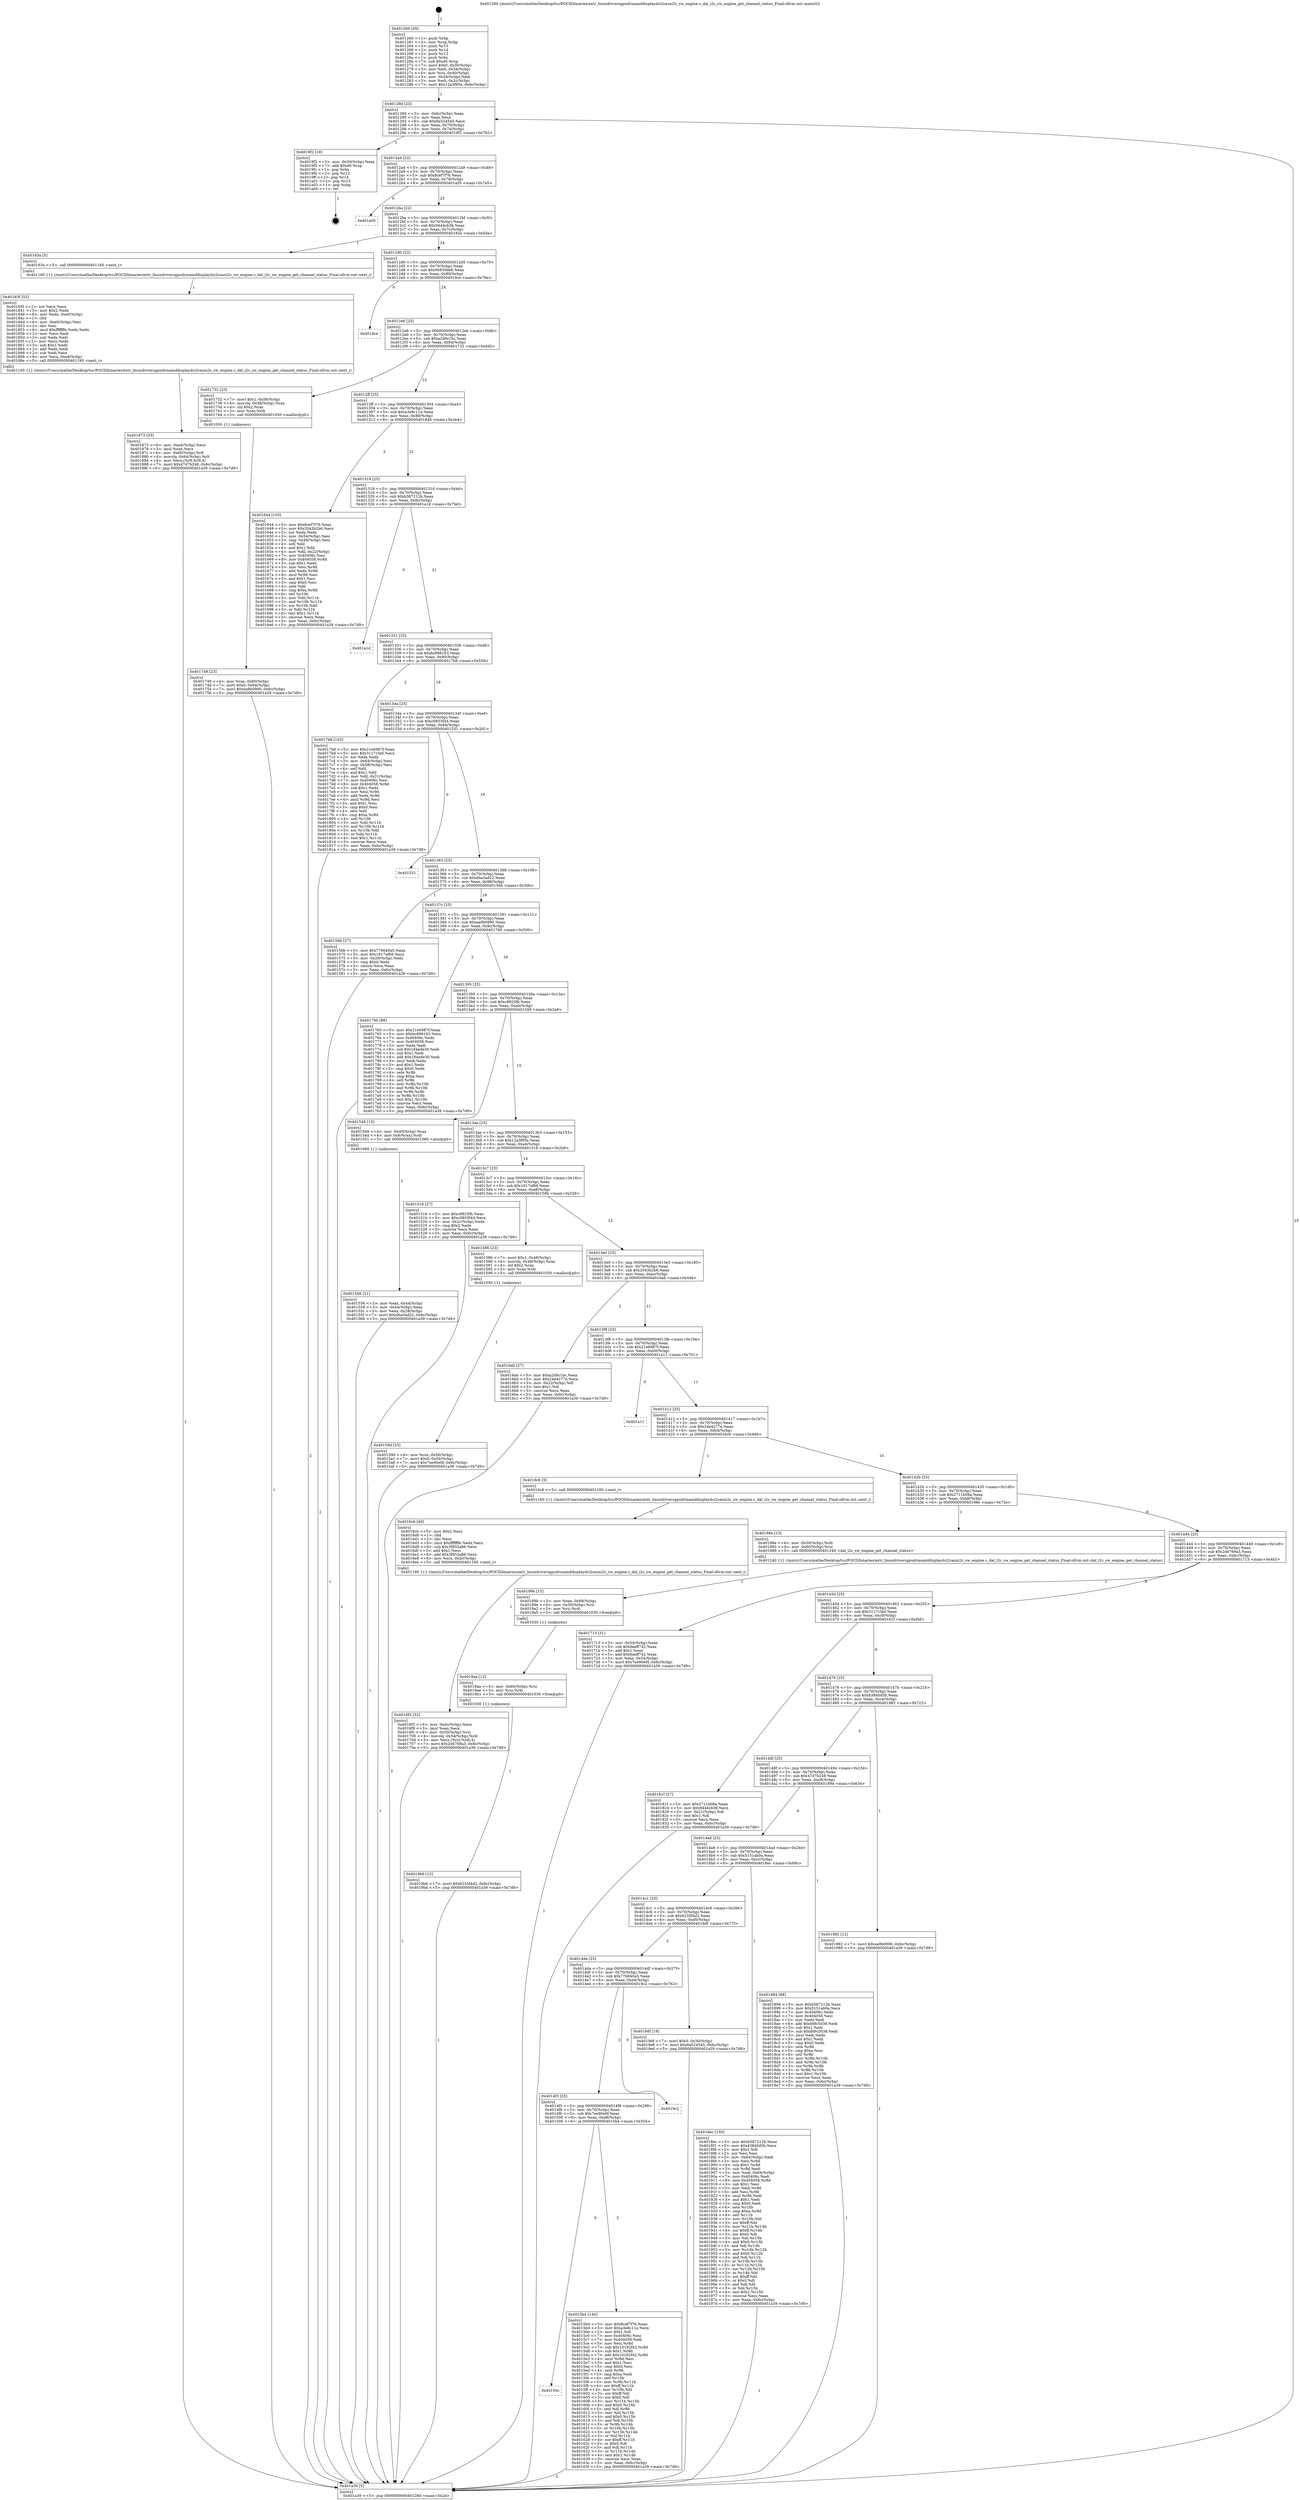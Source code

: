 digraph "0x401260" {
  label = "0x401260 (/mnt/c/Users/mathe/Desktop/tcc/POCII/binaries/extr_linuxdriversgpudrmamddisplaydci2cauxi2c_sw_engine.c_dal_i2c_sw_engine_get_channel_status_Final-ollvm.out::main(0))"
  labelloc = "t"
  node[shape=record]

  Entry [label="",width=0.3,height=0.3,shape=circle,fillcolor=black,style=filled]
  "0x40128d" [label="{
     0x40128d [23]\l
     | [instrs]\l
     &nbsp;&nbsp;0x40128d \<+3\>: mov -0x6c(%rbp),%eax\l
     &nbsp;&nbsp;0x401290 \<+2\>: mov %eax,%ecx\l
     &nbsp;&nbsp;0x401292 \<+6\>: sub $0x8a524545,%ecx\l
     &nbsp;&nbsp;0x401298 \<+3\>: mov %eax,-0x70(%rbp)\l
     &nbsp;&nbsp;0x40129b \<+3\>: mov %ecx,-0x74(%rbp)\l
     &nbsp;&nbsp;0x40129e \<+6\>: je 00000000004019f2 \<main+0x792\>\l
  }"]
  "0x4019f2" [label="{
     0x4019f2 [19]\l
     | [instrs]\l
     &nbsp;&nbsp;0x4019f2 \<+3\>: mov -0x30(%rbp),%eax\l
     &nbsp;&nbsp;0x4019f5 \<+7\>: add $0xd0,%rsp\l
     &nbsp;&nbsp;0x4019fc \<+1\>: pop %rbx\l
     &nbsp;&nbsp;0x4019fd \<+2\>: pop %r12\l
     &nbsp;&nbsp;0x4019ff \<+2\>: pop %r14\l
     &nbsp;&nbsp;0x401a01 \<+2\>: pop %r15\l
     &nbsp;&nbsp;0x401a03 \<+1\>: pop %rbp\l
     &nbsp;&nbsp;0x401a04 \<+1\>: ret\l
  }"]
  "0x4012a4" [label="{
     0x4012a4 [22]\l
     | [instrs]\l
     &nbsp;&nbsp;0x4012a4 \<+5\>: jmp 00000000004012a9 \<main+0x49\>\l
     &nbsp;&nbsp;0x4012a9 \<+3\>: mov -0x70(%rbp),%eax\l
     &nbsp;&nbsp;0x4012ac \<+5\>: sub $0x8cef7f76,%eax\l
     &nbsp;&nbsp;0x4012b1 \<+3\>: mov %eax,-0x78(%rbp)\l
     &nbsp;&nbsp;0x4012b4 \<+6\>: je 0000000000401a05 \<main+0x7a5\>\l
  }"]
  Exit [label="",width=0.3,height=0.3,shape=circle,fillcolor=black,style=filled,peripheries=2]
  "0x401a05" [label="{
     0x401a05\l
  }", style=dashed]
  "0x4012ba" [label="{
     0x4012ba [22]\l
     | [instrs]\l
     &nbsp;&nbsp;0x4012ba \<+5\>: jmp 00000000004012bf \<main+0x5f\>\l
     &nbsp;&nbsp;0x4012bf \<+3\>: mov -0x70(%rbp),%eax\l
     &nbsp;&nbsp;0x4012c2 \<+5\>: sub $0x9444cb36,%eax\l
     &nbsp;&nbsp;0x4012c7 \<+3\>: mov %eax,-0x7c(%rbp)\l
     &nbsp;&nbsp;0x4012ca \<+6\>: je 000000000040183a \<main+0x5da\>\l
  }"]
  "0x4019b6" [label="{
     0x4019b6 [12]\l
     | [instrs]\l
     &nbsp;&nbsp;0x4019b6 \<+7\>: movl $0x6235f4d2,-0x6c(%rbp)\l
     &nbsp;&nbsp;0x4019bd \<+5\>: jmp 0000000000401a39 \<main+0x7d9\>\l
  }"]
  "0x40183a" [label="{
     0x40183a [5]\l
     | [instrs]\l
     &nbsp;&nbsp;0x40183a \<+5\>: call 0000000000401160 \<next_i\>\l
     | [calls]\l
     &nbsp;&nbsp;0x401160 \{1\} (/mnt/c/Users/mathe/Desktop/tcc/POCII/binaries/extr_linuxdriversgpudrmamddisplaydci2cauxi2c_sw_engine.c_dal_i2c_sw_engine_get_channel_status_Final-ollvm.out::next_i)\l
  }"]
  "0x4012d0" [label="{
     0x4012d0 [22]\l
     | [instrs]\l
     &nbsp;&nbsp;0x4012d0 \<+5\>: jmp 00000000004012d5 \<main+0x75\>\l
     &nbsp;&nbsp;0x4012d5 \<+3\>: mov -0x70(%rbp),%eax\l
     &nbsp;&nbsp;0x4012d8 \<+5\>: sub $0x94930de6,%eax\l
     &nbsp;&nbsp;0x4012dd \<+3\>: mov %eax,-0x80(%rbp)\l
     &nbsp;&nbsp;0x4012e0 \<+6\>: je 00000000004019ce \<main+0x76e\>\l
  }"]
  "0x4019aa" [label="{
     0x4019aa [12]\l
     | [instrs]\l
     &nbsp;&nbsp;0x4019aa \<+4\>: mov -0x60(%rbp),%rsi\l
     &nbsp;&nbsp;0x4019ae \<+3\>: mov %rsi,%rdi\l
     &nbsp;&nbsp;0x4019b1 \<+5\>: call 0000000000401030 \<free@plt\>\l
     | [calls]\l
     &nbsp;&nbsp;0x401030 \{1\} (unknown)\l
  }"]
  "0x4019ce" [label="{
     0x4019ce\l
  }", style=dashed]
  "0x4012e6" [label="{
     0x4012e6 [25]\l
     | [instrs]\l
     &nbsp;&nbsp;0x4012e6 \<+5\>: jmp 00000000004012eb \<main+0x8b\>\l
     &nbsp;&nbsp;0x4012eb \<+3\>: mov -0x70(%rbp),%eax\l
     &nbsp;&nbsp;0x4012ee \<+5\>: sub $0xa2d9c1bc,%eax\l
     &nbsp;&nbsp;0x4012f3 \<+6\>: mov %eax,-0x84(%rbp)\l
     &nbsp;&nbsp;0x4012f9 \<+6\>: je 0000000000401732 \<main+0x4d2\>\l
  }"]
  "0x40199b" [label="{
     0x40199b [15]\l
     | [instrs]\l
     &nbsp;&nbsp;0x40199b \<+3\>: mov %eax,-0x68(%rbp)\l
     &nbsp;&nbsp;0x40199e \<+4\>: mov -0x50(%rbp),%rsi\l
     &nbsp;&nbsp;0x4019a2 \<+3\>: mov %rsi,%rdi\l
     &nbsp;&nbsp;0x4019a5 \<+5\>: call 0000000000401030 \<free@plt\>\l
     | [calls]\l
     &nbsp;&nbsp;0x401030 \{1\} (unknown)\l
  }"]
  "0x401732" [label="{
     0x401732 [23]\l
     | [instrs]\l
     &nbsp;&nbsp;0x401732 \<+7\>: movl $0x1,-0x58(%rbp)\l
     &nbsp;&nbsp;0x401739 \<+4\>: movslq -0x58(%rbp),%rax\l
     &nbsp;&nbsp;0x40173d \<+4\>: shl $0x2,%rax\l
     &nbsp;&nbsp;0x401741 \<+3\>: mov %rax,%rdi\l
     &nbsp;&nbsp;0x401744 \<+5\>: call 0000000000401050 \<malloc@plt\>\l
     | [calls]\l
     &nbsp;&nbsp;0x401050 \{1\} (unknown)\l
  }"]
  "0x4012ff" [label="{
     0x4012ff [25]\l
     | [instrs]\l
     &nbsp;&nbsp;0x4012ff \<+5\>: jmp 0000000000401304 \<main+0xa4\>\l
     &nbsp;&nbsp;0x401304 \<+3\>: mov -0x70(%rbp),%eax\l
     &nbsp;&nbsp;0x401307 \<+5\>: sub $0xa3e8c11e,%eax\l
     &nbsp;&nbsp;0x40130c \<+6\>: mov %eax,-0x88(%rbp)\l
     &nbsp;&nbsp;0x401312 \<+6\>: je 0000000000401644 \<main+0x3e4\>\l
  }"]
  "0x401873" [label="{
     0x401873 [33]\l
     | [instrs]\l
     &nbsp;&nbsp;0x401873 \<+6\>: mov -0xe4(%rbp),%ecx\l
     &nbsp;&nbsp;0x401879 \<+3\>: imul %eax,%ecx\l
     &nbsp;&nbsp;0x40187c \<+4\>: mov -0x60(%rbp),%r8\l
     &nbsp;&nbsp;0x401880 \<+4\>: movslq -0x64(%rbp),%r9\l
     &nbsp;&nbsp;0x401884 \<+4\>: mov %ecx,(%r8,%r9,4)\l
     &nbsp;&nbsp;0x401888 \<+7\>: movl $0x47d7b248,-0x6c(%rbp)\l
     &nbsp;&nbsp;0x40188f \<+5\>: jmp 0000000000401a39 \<main+0x7d9\>\l
  }"]
  "0x401644" [label="{
     0x401644 [103]\l
     | [instrs]\l
     &nbsp;&nbsp;0x401644 \<+5\>: mov $0x8cef7f76,%eax\l
     &nbsp;&nbsp;0x401649 \<+5\>: mov $0x2043b2b6,%ecx\l
     &nbsp;&nbsp;0x40164e \<+2\>: xor %edx,%edx\l
     &nbsp;&nbsp;0x401650 \<+3\>: mov -0x54(%rbp),%esi\l
     &nbsp;&nbsp;0x401653 \<+3\>: cmp -0x48(%rbp),%esi\l
     &nbsp;&nbsp;0x401656 \<+4\>: setl %dil\l
     &nbsp;&nbsp;0x40165a \<+4\>: and $0x1,%dil\l
     &nbsp;&nbsp;0x40165e \<+4\>: mov %dil,-0x22(%rbp)\l
     &nbsp;&nbsp;0x401662 \<+7\>: mov 0x40406c,%esi\l
     &nbsp;&nbsp;0x401669 \<+8\>: mov 0x404058,%r8d\l
     &nbsp;&nbsp;0x401671 \<+3\>: sub $0x1,%edx\l
     &nbsp;&nbsp;0x401674 \<+3\>: mov %esi,%r9d\l
     &nbsp;&nbsp;0x401677 \<+3\>: add %edx,%r9d\l
     &nbsp;&nbsp;0x40167a \<+4\>: imul %r9d,%esi\l
     &nbsp;&nbsp;0x40167e \<+3\>: and $0x1,%esi\l
     &nbsp;&nbsp;0x401681 \<+3\>: cmp $0x0,%esi\l
     &nbsp;&nbsp;0x401684 \<+4\>: sete %dil\l
     &nbsp;&nbsp;0x401688 \<+4\>: cmp $0xa,%r8d\l
     &nbsp;&nbsp;0x40168c \<+4\>: setl %r10b\l
     &nbsp;&nbsp;0x401690 \<+3\>: mov %dil,%r11b\l
     &nbsp;&nbsp;0x401693 \<+3\>: and %r10b,%r11b\l
     &nbsp;&nbsp;0x401696 \<+3\>: xor %r10b,%dil\l
     &nbsp;&nbsp;0x401699 \<+3\>: or %dil,%r11b\l
     &nbsp;&nbsp;0x40169c \<+4\>: test $0x1,%r11b\l
     &nbsp;&nbsp;0x4016a0 \<+3\>: cmovne %ecx,%eax\l
     &nbsp;&nbsp;0x4016a3 \<+3\>: mov %eax,-0x6c(%rbp)\l
     &nbsp;&nbsp;0x4016a6 \<+5\>: jmp 0000000000401a39 \<main+0x7d9\>\l
  }"]
  "0x401318" [label="{
     0x401318 [25]\l
     | [instrs]\l
     &nbsp;&nbsp;0x401318 \<+5\>: jmp 000000000040131d \<main+0xbd\>\l
     &nbsp;&nbsp;0x40131d \<+3\>: mov -0x70(%rbp),%eax\l
     &nbsp;&nbsp;0x401320 \<+5\>: sub $0xb587212b,%eax\l
     &nbsp;&nbsp;0x401325 \<+6\>: mov %eax,-0x8c(%rbp)\l
     &nbsp;&nbsp;0x40132b \<+6\>: je 0000000000401a1d \<main+0x7bd\>\l
  }"]
  "0x40183f" [label="{
     0x40183f [52]\l
     | [instrs]\l
     &nbsp;&nbsp;0x40183f \<+2\>: xor %ecx,%ecx\l
     &nbsp;&nbsp;0x401841 \<+5\>: mov $0x2,%edx\l
     &nbsp;&nbsp;0x401846 \<+6\>: mov %edx,-0xe0(%rbp)\l
     &nbsp;&nbsp;0x40184c \<+1\>: cltd\l
     &nbsp;&nbsp;0x40184d \<+6\>: mov -0xe0(%rbp),%esi\l
     &nbsp;&nbsp;0x401853 \<+2\>: idiv %esi\l
     &nbsp;&nbsp;0x401855 \<+6\>: imul $0xfffffffe,%edx,%edx\l
     &nbsp;&nbsp;0x40185b \<+2\>: mov %ecx,%edi\l
     &nbsp;&nbsp;0x40185d \<+2\>: sub %edx,%edi\l
     &nbsp;&nbsp;0x40185f \<+2\>: mov %ecx,%edx\l
     &nbsp;&nbsp;0x401861 \<+3\>: sub $0x1,%edx\l
     &nbsp;&nbsp;0x401864 \<+2\>: add %edx,%edi\l
     &nbsp;&nbsp;0x401866 \<+2\>: sub %edi,%ecx\l
     &nbsp;&nbsp;0x401868 \<+6\>: mov %ecx,-0xe4(%rbp)\l
     &nbsp;&nbsp;0x40186e \<+5\>: call 0000000000401160 \<next_i\>\l
     | [calls]\l
     &nbsp;&nbsp;0x401160 \{1\} (/mnt/c/Users/mathe/Desktop/tcc/POCII/binaries/extr_linuxdriversgpudrmamddisplaydci2cauxi2c_sw_engine.c_dal_i2c_sw_engine_get_channel_status_Final-ollvm.out::next_i)\l
  }"]
  "0x401a1d" [label="{
     0x401a1d\l
  }", style=dashed]
  "0x401331" [label="{
     0x401331 [25]\l
     | [instrs]\l
     &nbsp;&nbsp;0x401331 \<+5\>: jmp 0000000000401336 \<main+0xd6\>\l
     &nbsp;&nbsp;0x401336 \<+3\>: mov -0x70(%rbp),%eax\l
     &nbsp;&nbsp;0x401339 \<+5\>: sub $0xbc898163,%eax\l
     &nbsp;&nbsp;0x40133e \<+6\>: mov %eax,-0x90(%rbp)\l
     &nbsp;&nbsp;0x401344 \<+6\>: je 00000000004017b8 \<main+0x558\>\l
  }"]
  "0x401749" [label="{
     0x401749 [23]\l
     | [instrs]\l
     &nbsp;&nbsp;0x401749 \<+4\>: mov %rax,-0x60(%rbp)\l
     &nbsp;&nbsp;0x40174d \<+7\>: movl $0x0,-0x64(%rbp)\l
     &nbsp;&nbsp;0x401754 \<+7\>: movl $0xea9b0990,-0x6c(%rbp)\l
     &nbsp;&nbsp;0x40175b \<+5\>: jmp 0000000000401a39 \<main+0x7d9\>\l
  }"]
  "0x4017b8" [label="{
     0x4017b8 [103]\l
     | [instrs]\l
     &nbsp;&nbsp;0x4017b8 \<+5\>: mov $0x21e6987f,%eax\l
     &nbsp;&nbsp;0x4017bd \<+5\>: mov $0x31171fa0,%ecx\l
     &nbsp;&nbsp;0x4017c2 \<+2\>: xor %edx,%edx\l
     &nbsp;&nbsp;0x4017c4 \<+3\>: mov -0x64(%rbp),%esi\l
     &nbsp;&nbsp;0x4017c7 \<+3\>: cmp -0x58(%rbp),%esi\l
     &nbsp;&nbsp;0x4017ca \<+4\>: setl %dil\l
     &nbsp;&nbsp;0x4017ce \<+4\>: and $0x1,%dil\l
     &nbsp;&nbsp;0x4017d2 \<+4\>: mov %dil,-0x21(%rbp)\l
     &nbsp;&nbsp;0x4017d6 \<+7\>: mov 0x40406c,%esi\l
     &nbsp;&nbsp;0x4017dd \<+8\>: mov 0x404058,%r8d\l
     &nbsp;&nbsp;0x4017e5 \<+3\>: sub $0x1,%edx\l
     &nbsp;&nbsp;0x4017e8 \<+3\>: mov %esi,%r9d\l
     &nbsp;&nbsp;0x4017eb \<+3\>: add %edx,%r9d\l
     &nbsp;&nbsp;0x4017ee \<+4\>: imul %r9d,%esi\l
     &nbsp;&nbsp;0x4017f2 \<+3\>: and $0x1,%esi\l
     &nbsp;&nbsp;0x4017f5 \<+3\>: cmp $0x0,%esi\l
     &nbsp;&nbsp;0x4017f8 \<+4\>: sete %dil\l
     &nbsp;&nbsp;0x4017fc \<+4\>: cmp $0xa,%r8d\l
     &nbsp;&nbsp;0x401800 \<+4\>: setl %r10b\l
     &nbsp;&nbsp;0x401804 \<+3\>: mov %dil,%r11b\l
     &nbsp;&nbsp;0x401807 \<+3\>: and %r10b,%r11b\l
     &nbsp;&nbsp;0x40180a \<+3\>: xor %r10b,%dil\l
     &nbsp;&nbsp;0x40180d \<+3\>: or %dil,%r11b\l
     &nbsp;&nbsp;0x401810 \<+4\>: test $0x1,%r11b\l
     &nbsp;&nbsp;0x401814 \<+3\>: cmovne %ecx,%eax\l
     &nbsp;&nbsp;0x401817 \<+3\>: mov %eax,-0x6c(%rbp)\l
     &nbsp;&nbsp;0x40181a \<+5\>: jmp 0000000000401a39 \<main+0x7d9\>\l
  }"]
  "0x40134a" [label="{
     0x40134a [25]\l
     | [instrs]\l
     &nbsp;&nbsp;0x40134a \<+5\>: jmp 000000000040134f \<main+0xef\>\l
     &nbsp;&nbsp;0x40134f \<+3\>: mov -0x70(%rbp),%eax\l
     &nbsp;&nbsp;0x401352 \<+5\>: sub $0xc0855f44,%eax\l
     &nbsp;&nbsp;0x401357 \<+6\>: mov %eax,-0x94(%rbp)\l
     &nbsp;&nbsp;0x40135d \<+6\>: je 0000000000401531 \<main+0x2d1\>\l
  }"]
  "0x4016f3" [label="{
     0x4016f3 [32]\l
     | [instrs]\l
     &nbsp;&nbsp;0x4016f3 \<+6\>: mov -0xdc(%rbp),%ecx\l
     &nbsp;&nbsp;0x4016f9 \<+3\>: imul %eax,%ecx\l
     &nbsp;&nbsp;0x4016fc \<+4\>: mov -0x50(%rbp),%rsi\l
     &nbsp;&nbsp;0x401700 \<+4\>: movslq -0x54(%rbp),%rdi\l
     &nbsp;&nbsp;0x401704 \<+3\>: mov %ecx,(%rsi,%rdi,4)\l
     &nbsp;&nbsp;0x401707 \<+7\>: movl $0x2d4769a3,-0x6c(%rbp)\l
     &nbsp;&nbsp;0x40170e \<+5\>: jmp 0000000000401a39 \<main+0x7d9\>\l
  }"]
  "0x401531" [label="{
     0x401531\l
  }", style=dashed]
  "0x401363" [label="{
     0x401363 [25]\l
     | [instrs]\l
     &nbsp;&nbsp;0x401363 \<+5\>: jmp 0000000000401368 \<main+0x108\>\l
     &nbsp;&nbsp;0x401368 \<+3\>: mov -0x70(%rbp),%eax\l
     &nbsp;&nbsp;0x40136b \<+5\>: sub $0xdba3ad22,%eax\l
     &nbsp;&nbsp;0x401370 \<+6\>: mov %eax,-0x98(%rbp)\l
     &nbsp;&nbsp;0x401376 \<+6\>: je 000000000040156b \<main+0x30b\>\l
  }"]
  "0x4016cb" [label="{
     0x4016cb [40]\l
     | [instrs]\l
     &nbsp;&nbsp;0x4016cb \<+5\>: mov $0x2,%ecx\l
     &nbsp;&nbsp;0x4016d0 \<+1\>: cltd\l
     &nbsp;&nbsp;0x4016d1 \<+2\>: idiv %ecx\l
     &nbsp;&nbsp;0x4016d3 \<+6\>: imul $0xfffffffe,%edx,%ecx\l
     &nbsp;&nbsp;0x4016d9 \<+6\>: sub $0x3f852a86,%ecx\l
     &nbsp;&nbsp;0x4016df \<+3\>: add $0x1,%ecx\l
     &nbsp;&nbsp;0x4016e2 \<+6\>: add $0x3f852a86,%ecx\l
     &nbsp;&nbsp;0x4016e8 \<+6\>: mov %ecx,-0xdc(%rbp)\l
     &nbsp;&nbsp;0x4016ee \<+5\>: call 0000000000401160 \<next_i\>\l
     | [calls]\l
     &nbsp;&nbsp;0x401160 \{1\} (/mnt/c/Users/mathe/Desktop/tcc/POCII/binaries/extr_linuxdriversgpudrmamddisplaydci2cauxi2c_sw_engine.c_dal_i2c_sw_engine_get_channel_status_Final-ollvm.out::next_i)\l
  }"]
  "0x40156b" [label="{
     0x40156b [27]\l
     | [instrs]\l
     &nbsp;&nbsp;0x40156b \<+5\>: mov $0x776640a5,%eax\l
     &nbsp;&nbsp;0x401570 \<+5\>: mov $0x1817af69,%ecx\l
     &nbsp;&nbsp;0x401575 \<+3\>: mov -0x28(%rbp),%edx\l
     &nbsp;&nbsp;0x401578 \<+3\>: cmp $0x0,%edx\l
     &nbsp;&nbsp;0x40157b \<+3\>: cmove %ecx,%eax\l
     &nbsp;&nbsp;0x40157e \<+3\>: mov %eax,-0x6c(%rbp)\l
     &nbsp;&nbsp;0x401581 \<+5\>: jmp 0000000000401a39 \<main+0x7d9\>\l
  }"]
  "0x40137c" [label="{
     0x40137c [25]\l
     | [instrs]\l
     &nbsp;&nbsp;0x40137c \<+5\>: jmp 0000000000401381 \<main+0x121\>\l
     &nbsp;&nbsp;0x401381 \<+3\>: mov -0x70(%rbp),%eax\l
     &nbsp;&nbsp;0x401384 \<+5\>: sub $0xea9b0990,%eax\l
     &nbsp;&nbsp;0x401389 \<+6\>: mov %eax,-0x9c(%rbp)\l
     &nbsp;&nbsp;0x40138f \<+6\>: je 0000000000401760 \<main+0x500\>\l
  }"]
  "0x40150c" [label="{
     0x40150c\l
  }", style=dashed]
  "0x401760" [label="{
     0x401760 [88]\l
     | [instrs]\l
     &nbsp;&nbsp;0x401760 \<+5\>: mov $0x21e6987f,%eax\l
     &nbsp;&nbsp;0x401765 \<+5\>: mov $0xbc898163,%ecx\l
     &nbsp;&nbsp;0x40176a \<+7\>: mov 0x40406c,%edx\l
     &nbsp;&nbsp;0x401771 \<+7\>: mov 0x404058,%esi\l
     &nbsp;&nbsp;0x401778 \<+2\>: mov %edx,%edi\l
     &nbsp;&nbsp;0x40177a \<+6\>: sub $0x184ede30,%edi\l
     &nbsp;&nbsp;0x401780 \<+3\>: sub $0x1,%edi\l
     &nbsp;&nbsp;0x401783 \<+6\>: add $0x184ede30,%edi\l
     &nbsp;&nbsp;0x401789 \<+3\>: imul %edi,%edx\l
     &nbsp;&nbsp;0x40178c \<+3\>: and $0x1,%edx\l
     &nbsp;&nbsp;0x40178f \<+3\>: cmp $0x0,%edx\l
     &nbsp;&nbsp;0x401792 \<+4\>: sete %r8b\l
     &nbsp;&nbsp;0x401796 \<+3\>: cmp $0xa,%esi\l
     &nbsp;&nbsp;0x401799 \<+4\>: setl %r9b\l
     &nbsp;&nbsp;0x40179d \<+3\>: mov %r8b,%r10b\l
     &nbsp;&nbsp;0x4017a0 \<+3\>: and %r9b,%r10b\l
     &nbsp;&nbsp;0x4017a3 \<+3\>: xor %r9b,%r8b\l
     &nbsp;&nbsp;0x4017a6 \<+3\>: or %r8b,%r10b\l
     &nbsp;&nbsp;0x4017a9 \<+4\>: test $0x1,%r10b\l
     &nbsp;&nbsp;0x4017ad \<+3\>: cmovne %ecx,%eax\l
     &nbsp;&nbsp;0x4017b0 \<+3\>: mov %eax,-0x6c(%rbp)\l
     &nbsp;&nbsp;0x4017b3 \<+5\>: jmp 0000000000401a39 \<main+0x7d9\>\l
  }"]
  "0x401395" [label="{
     0x401395 [25]\l
     | [instrs]\l
     &nbsp;&nbsp;0x401395 \<+5\>: jmp 000000000040139a \<main+0x13a\>\l
     &nbsp;&nbsp;0x40139a \<+3\>: mov -0x70(%rbp),%eax\l
     &nbsp;&nbsp;0x40139d \<+5\>: sub $0xc9825fb,%eax\l
     &nbsp;&nbsp;0x4013a2 \<+6\>: mov %eax,-0xa0(%rbp)\l
     &nbsp;&nbsp;0x4013a8 \<+6\>: je 0000000000401549 \<main+0x2e9\>\l
  }"]
  "0x4015b4" [label="{
     0x4015b4 [144]\l
     | [instrs]\l
     &nbsp;&nbsp;0x4015b4 \<+5\>: mov $0x8cef7f76,%eax\l
     &nbsp;&nbsp;0x4015b9 \<+5\>: mov $0xa3e8c11e,%ecx\l
     &nbsp;&nbsp;0x4015be \<+2\>: mov $0x1,%dl\l
     &nbsp;&nbsp;0x4015c0 \<+7\>: mov 0x40406c,%esi\l
     &nbsp;&nbsp;0x4015c7 \<+7\>: mov 0x404058,%edi\l
     &nbsp;&nbsp;0x4015ce \<+3\>: mov %esi,%r8d\l
     &nbsp;&nbsp;0x4015d1 \<+7\>: sub $0x10192f42,%r8d\l
     &nbsp;&nbsp;0x4015d8 \<+4\>: sub $0x1,%r8d\l
     &nbsp;&nbsp;0x4015dc \<+7\>: add $0x10192f42,%r8d\l
     &nbsp;&nbsp;0x4015e3 \<+4\>: imul %r8d,%esi\l
     &nbsp;&nbsp;0x4015e7 \<+3\>: and $0x1,%esi\l
     &nbsp;&nbsp;0x4015ea \<+3\>: cmp $0x0,%esi\l
     &nbsp;&nbsp;0x4015ed \<+4\>: sete %r9b\l
     &nbsp;&nbsp;0x4015f1 \<+3\>: cmp $0xa,%edi\l
     &nbsp;&nbsp;0x4015f4 \<+4\>: setl %r10b\l
     &nbsp;&nbsp;0x4015f8 \<+3\>: mov %r9b,%r11b\l
     &nbsp;&nbsp;0x4015fb \<+4\>: xor $0xff,%r11b\l
     &nbsp;&nbsp;0x4015ff \<+3\>: mov %r10b,%bl\l
     &nbsp;&nbsp;0x401602 \<+3\>: xor $0xff,%bl\l
     &nbsp;&nbsp;0x401605 \<+3\>: xor $0x0,%dl\l
     &nbsp;&nbsp;0x401608 \<+3\>: mov %r11b,%r14b\l
     &nbsp;&nbsp;0x40160b \<+4\>: and $0x0,%r14b\l
     &nbsp;&nbsp;0x40160f \<+3\>: and %dl,%r9b\l
     &nbsp;&nbsp;0x401612 \<+3\>: mov %bl,%r15b\l
     &nbsp;&nbsp;0x401615 \<+4\>: and $0x0,%r15b\l
     &nbsp;&nbsp;0x401619 \<+3\>: and %dl,%r10b\l
     &nbsp;&nbsp;0x40161c \<+3\>: or %r9b,%r14b\l
     &nbsp;&nbsp;0x40161f \<+3\>: or %r10b,%r15b\l
     &nbsp;&nbsp;0x401622 \<+3\>: xor %r15b,%r14b\l
     &nbsp;&nbsp;0x401625 \<+3\>: or %bl,%r11b\l
     &nbsp;&nbsp;0x401628 \<+4\>: xor $0xff,%r11b\l
     &nbsp;&nbsp;0x40162c \<+3\>: or $0x0,%dl\l
     &nbsp;&nbsp;0x40162f \<+3\>: and %dl,%r11b\l
     &nbsp;&nbsp;0x401632 \<+3\>: or %r11b,%r14b\l
     &nbsp;&nbsp;0x401635 \<+4\>: test $0x1,%r14b\l
     &nbsp;&nbsp;0x401639 \<+3\>: cmovne %ecx,%eax\l
     &nbsp;&nbsp;0x40163c \<+3\>: mov %eax,-0x6c(%rbp)\l
     &nbsp;&nbsp;0x40163f \<+5\>: jmp 0000000000401a39 \<main+0x7d9\>\l
  }"]
  "0x401549" [label="{
     0x401549 [13]\l
     | [instrs]\l
     &nbsp;&nbsp;0x401549 \<+4\>: mov -0x40(%rbp),%rax\l
     &nbsp;&nbsp;0x40154d \<+4\>: mov 0x8(%rax),%rdi\l
     &nbsp;&nbsp;0x401551 \<+5\>: call 0000000000401060 \<atoi@plt\>\l
     | [calls]\l
     &nbsp;&nbsp;0x401060 \{1\} (unknown)\l
  }"]
  "0x4013ae" [label="{
     0x4013ae [25]\l
     | [instrs]\l
     &nbsp;&nbsp;0x4013ae \<+5\>: jmp 00000000004013b3 \<main+0x153\>\l
     &nbsp;&nbsp;0x4013b3 \<+3\>: mov -0x70(%rbp),%eax\l
     &nbsp;&nbsp;0x4013b6 \<+5\>: sub $0x12a3f95e,%eax\l
     &nbsp;&nbsp;0x4013bb \<+6\>: mov %eax,-0xa4(%rbp)\l
     &nbsp;&nbsp;0x4013c1 \<+6\>: je 0000000000401516 \<main+0x2b6\>\l
  }"]
  "0x4014f3" [label="{
     0x4014f3 [25]\l
     | [instrs]\l
     &nbsp;&nbsp;0x4014f3 \<+5\>: jmp 00000000004014f8 \<main+0x298\>\l
     &nbsp;&nbsp;0x4014f8 \<+3\>: mov -0x70(%rbp),%eax\l
     &nbsp;&nbsp;0x4014fb \<+5\>: sub $0x7ee90e0f,%eax\l
     &nbsp;&nbsp;0x401500 \<+6\>: mov %eax,-0xd8(%rbp)\l
     &nbsp;&nbsp;0x401506 \<+6\>: je 00000000004015b4 \<main+0x354\>\l
  }"]
  "0x401516" [label="{
     0x401516 [27]\l
     | [instrs]\l
     &nbsp;&nbsp;0x401516 \<+5\>: mov $0xc9825fb,%eax\l
     &nbsp;&nbsp;0x40151b \<+5\>: mov $0xc0855f44,%ecx\l
     &nbsp;&nbsp;0x401520 \<+3\>: mov -0x2c(%rbp),%edx\l
     &nbsp;&nbsp;0x401523 \<+3\>: cmp $0x2,%edx\l
     &nbsp;&nbsp;0x401526 \<+3\>: cmovne %ecx,%eax\l
     &nbsp;&nbsp;0x401529 \<+3\>: mov %eax,-0x6c(%rbp)\l
     &nbsp;&nbsp;0x40152c \<+5\>: jmp 0000000000401a39 \<main+0x7d9\>\l
  }"]
  "0x4013c7" [label="{
     0x4013c7 [25]\l
     | [instrs]\l
     &nbsp;&nbsp;0x4013c7 \<+5\>: jmp 00000000004013cc \<main+0x16c\>\l
     &nbsp;&nbsp;0x4013cc \<+3\>: mov -0x70(%rbp),%eax\l
     &nbsp;&nbsp;0x4013cf \<+5\>: sub $0x1817af69,%eax\l
     &nbsp;&nbsp;0x4013d4 \<+6\>: mov %eax,-0xa8(%rbp)\l
     &nbsp;&nbsp;0x4013da \<+6\>: je 0000000000401586 \<main+0x326\>\l
  }"]
  "0x401a39" [label="{
     0x401a39 [5]\l
     | [instrs]\l
     &nbsp;&nbsp;0x401a39 \<+5\>: jmp 000000000040128d \<main+0x2d\>\l
  }"]
  "0x401260" [label="{
     0x401260 [45]\l
     | [instrs]\l
     &nbsp;&nbsp;0x401260 \<+1\>: push %rbp\l
     &nbsp;&nbsp;0x401261 \<+3\>: mov %rsp,%rbp\l
     &nbsp;&nbsp;0x401264 \<+2\>: push %r15\l
     &nbsp;&nbsp;0x401266 \<+2\>: push %r14\l
     &nbsp;&nbsp;0x401268 \<+2\>: push %r12\l
     &nbsp;&nbsp;0x40126a \<+1\>: push %rbx\l
     &nbsp;&nbsp;0x40126b \<+7\>: sub $0xd0,%rsp\l
     &nbsp;&nbsp;0x401272 \<+7\>: movl $0x0,-0x30(%rbp)\l
     &nbsp;&nbsp;0x401279 \<+3\>: mov %edi,-0x34(%rbp)\l
     &nbsp;&nbsp;0x40127c \<+4\>: mov %rsi,-0x40(%rbp)\l
     &nbsp;&nbsp;0x401280 \<+3\>: mov -0x34(%rbp),%edi\l
     &nbsp;&nbsp;0x401283 \<+3\>: mov %edi,-0x2c(%rbp)\l
     &nbsp;&nbsp;0x401286 \<+7\>: movl $0x12a3f95e,-0x6c(%rbp)\l
  }"]
  "0x401556" [label="{
     0x401556 [21]\l
     | [instrs]\l
     &nbsp;&nbsp;0x401556 \<+3\>: mov %eax,-0x44(%rbp)\l
     &nbsp;&nbsp;0x401559 \<+3\>: mov -0x44(%rbp),%eax\l
     &nbsp;&nbsp;0x40155c \<+3\>: mov %eax,-0x28(%rbp)\l
     &nbsp;&nbsp;0x40155f \<+7\>: movl $0xdba3ad22,-0x6c(%rbp)\l
     &nbsp;&nbsp;0x401566 \<+5\>: jmp 0000000000401a39 \<main+0x7d9\>\l
  }"]
  "0x4019c2" [label="{
     0x4019c2\l
  }", style=dashed]
  "0x401586" [label="{
     0x401586 [23]\l
     | [instrs]\l
     &nbsp;&nbsp;0x401586 \<+7\>: movl $0x1,-0x48(%rbp)\l
     &nbsp;&nbsp;0x40158d \<+4\>: movslq -0x48(%rbp),%rax\l
     &nbsp;&nbsp;0x401591 \<+4\>: shl $0x2,%rax\l
     &nbsp;&nbsp;0x401595 \<+3\>: mov %rax,%rdi\l
     &nbsp;&nbsp;0x401598 \<+5\>: call 0000000000401050 \<malloc@plt\>\l
     | [calls]\l
     &nbsp;&nbsp;0x401050 \{1\} (unknown)\l
  }"]
  "0x4013e0" [label="{
     0x4013e0 [25]\l
     | [instrs]\l
     &nbsp;&nbsp;0x4013e0 \<+5\>: jmp 00000000004013e5 \<main+0x185\>\l
     &nbsp;&nbsp;0x4013e5 \<+3\>: mov -0x70(%rbp),%eax\l
     &nbsp;&nbsp;0x4013e8 \<+5\>: sub $0x2043b2b6,%eax\l
     &nbsp;&nbsp;0x4013ed \<+6\>: mov %eax,-0xac(%rbp)\l
     &nbsp;&nbsp;0x4013f3 \<+6\>: je 00000000004016ab \<main+0x44b\>\l
  }"]
  "0x40159d" [label="{
     0x40159d [23]\l
     | [instrs]\l
     &nbsp;&nbsp;0x40159d \<+4\>: mov %rax,-0x50(%rbp)\l
     &nbsp;&nbsp;0x4015a1 \<+7\>: movl $0x0,-0x54(%rbp)\l
     &nbsp;&nbsp;0x4015a8 \<+7\>: movl $0x7ee90e0f,-0x6c(%rbp)\l
     &nbsp;&nbsp;0x4015af \<+5\>: jmp 0000000000401a39 \<main+0x7d9\>\l
  }"]
  "0x4014da" [label="{
     0x4014da [25]\l
     | [instrs]\l
     &nbsp;&nbsp;0x4014da \<+5\>: jmp 00000000004014df \<main+0x27f\>\l
     &nbsp;&nbsp;0x4014df \<+3\>: mov -0x70(%rbp),%eax\l
     &nbsp;&nbsp;0x4014e2 \<+5\>: sub $0x776640a5,%eax\l
     &nbsp;&nbsp;0x4014e7 \<+6\>: mov %eax,-0xd4(%rbp)\l
     &nbsp;&nbsp;0x4014ed \<+6\>: je 00000000004019c2 \<main+0x762\>\l
  }"]
  "0x4016ab" [label="{
     0x4016ab [27]\l
     | [instrs]\l
     &nbsp;&nbsp;0x4016ab \<+5\>: mov $0xa2d9c1bc,%eax\l
     &nbsp;&nbsp;0x4016b0 \<+5\>: mov $0x24e4277e,%ecx\l
     &nbsp;&nbsp;0x4016b5 \<+3\>: mov -0x22(%rbp),%dl\l
     &nbsp;&nbsp;0x4016b8 \<+3\>: test $0x1,%dl\l
     &nbsp;&nbsp;0x4016bb \<+3\>: cmovne %ecx,%eax\l
     &nbsp;&nbsp;0x4016be \<+3\>: mov %eax,-0x6c(%rbp)\l
     &nbsp;&nbsp;0x4016c1 \<+5\>: jmp 0000000000401a39 \<main+0x7d9\>\l
  }"]
  "0x4013f9" [label="{
     0x4013f9 [25]\l
     | [instrs]\l
     &nbsp;&nbsp;0x4013f9 \<+5\>: jmp 00000000004013fe \<main+0x19e\>\l
     &nbsp;&nbsp;0x4013fe \<+3\>: mov -0x70(%rbp),%eax\l
     &nbsp;&nbsp;0x401401 \<+5\>: sub $0x21e6987f,%eax\l
     &nbsp;&nbsp;0x401406 \<+6\>: mov %eax,-0xb0(%rbp)\l
     &nbsp;&nbsp;0x40140c \<+6\>: je 0000000000401a11 \<main+0x7b1\>\l
  }"]
  "0x4019df" [label="{
     0x4019df [19]\l
     | [instrs]\l
     &nbsp;&nbsp;0x4019df \<+7\>: movl $0x0,-0x30(%rbp)\l
     &nbsp;&nbsp;0x4019e6 \<+7\>: movl $0x8a524545,-0x6c(%rbp)\l
     &nbsp;&nbsp;0x4019ed \<+5\>: jmp 0000000000401a39 \<main+0x7d9\>\l
  }"]
  "0x401a11" [label="{
     0x401a11\l
  }", style=dashed]
  "0x401412" [label="{
     0x401412 [25]\l
     | [instrs]\l
     &nbsp;&nbsp;0x401412 \<+5\>: jmp 0000000000401417 \<main+0x1b7\>\l
     &nbsp;&nbsp;0x401417 \<+3\>: mov -0x70(%rbp),%eax\l
     &nbsp;&nbsp;0x40141a \<+5\>: sub $0x24e4277e,%eax\l
     &nbsp;&nbsp;0x40141f \<+6\>: mov %eax,-0xb4(%rbp)\l
     &nbsp;&nbsp;0x401425 \<+6\>: je 00000000004016c6 \<main+0x466\>\l
  }"]
  "0x4014c1" [label="{
     0x4014c1 [25]\l
     | [instrs]\l
     &nbsp;&nbsp;0x4014c1 \<+5\>: jmp 00000000004014c6 \<main+0x266\>\l
     &nbsp;&nbsp;0x4014c6 \<+3\>: mov -0x70(%rbp),%eax\l
     &nbsp;&nbsp;0x4014c9 \<+5\>: sub $0x6235f4d2,%eax\l
     &nbsp;&nbsp;0x4014ce \<+6\>: mov %eax,-0xd0(%rbp)\l
     &nbsp;&nbsp;0x4014d4 \<+6\>: je 00000000004019df \<main+0x77f\>\l
  }"]
  "0x4016c6" [label="{
     0x4016c6 [5]\l
     | [instrs]\l
     &nbsp;&nbsp;0x4016c6 \<+5\>: call 0000000000401160 \<next_i\>\l
     | [calls]\l
     &nbsp;&nbsp;0x401160 \{1\} (/mnt/c/Users/mathe/Desktop/tcc/POCII/binaries/extr_linuxdriversgpudrmamddisplaydci2cauxi2c_sw_engine.c_dal_i2c_sw_engine_get_channel_status_Final-ollvm.out::next_i)\l
  }"]
  "0x40142b" [label="{
     0x40142b [25]\l
     | [instrs]\l
     &nbsp;&nbsp;0x40142b \<+5\>: jmp 0000000000401430 \<main+0x1d0\>\l
     &nbsp;&nbsp;0x401430 \<+3\>: mov -0x70(%rbp),%eax\l
     &nbsp;&nbsp;0x401433 \<+5\>: sub $0x2711b08a,%eax\l
     &nbsp;&nbsp;0x401438 \<+6\>: mov %eax,-0xb8(%rbp)\l
     &nbsp;&nbsp;0x40143e \<+6\>: je 000000000040198e \<main+0x72e\>\l
  }"]
  "0x4018ec" [label="{
     0x4018ec [150]\l
     | [instrs]\l
     &nbsp;&nbsp;0x4018ec \<+5\>: mov $0xb587212b,%eax\l
     &nbsp;&nbsp;0x4018f1 \<+5\>: mov $0x43840d5b,%ecx\l
     &nbsp;&nbsp;0x4018f6 \<+2\>: mov $0x1,%dl\l
     &nbsp;&nbsp;0x4018f8 \<+2\>: xor %esi,%esi\l
     &nbsp;&nbsp;0x4018fa \<+3\>: mov -0x64(%rbp),%edi\l
     &nbsp;&nbsp;0x4018fd \<+3\>: mov %esi,%r8d\l
     &nbsp;&nbsp;0x401900 \<+4\>: sub $0x1,%r8d\l
     &nbsp;&nbsp;0x401904 \<+3\>: sub %r8d,%edi\l
     &nbsp;&nbsp;0x401907 \<+3\>: mov %edi,-0x64(%rbp)\l
     &nbsp;&nbsp;0x40190a \<+7\>: mov 0x40406c,%edi\l
     &nbsp;&nbsp;0x401911 \<+8\>: mov 0x404058,%r8d\l
     &nbsp;&nbsp;0x401919 \<+3\>: sub $0x1,%esi\l
     &nbsp;&nbsp;0x40191c \<+3\>: mov %edi,%r9d\l
     &nbsp;&nbsp;0x40191f \<+3\>: add %esi,%r9d\l
     &nbsp;&nbsp;0x401922 \<+4\>: imul %r9d,%edi\l
     &nbsp;&nbsp;0x401926 \<+3\>: and $0x1,%edi\l
     &nbsp;&nbsp;0x401929 \<+3\>: cmp $0x0,%edi\l
     &nbsp;&nbsp;0x40192c \<+4\>: sete %r10b\l
     &nbsp;&nbsp;0x401930 \<+4\>: cmp $0xa,%r8d\l
     &nbsp;&nbsp;0x401934 \<+4\>: setl %r11b\l
     &nbsp;&nbsp;0x401938 \<+3\>: mov %r10b,%bl\l
     &nbsp;&nbsp;0x40193b \<+3\>: xor $0xff,%bl\l
     &nbsp;&nbsp;0x40193e \<+3\>: mov %r11b,%r14b\l
     &nbsp;&nbsp;0x401941 \<+4\>: xor $0xff,%r14b\l
     &nbsp;&nbsp;0x401945 \<+3\>: xor $0x0,%dl\l
     &nbsp;&nbsp;0x401948 \<+3\>: mov %bl,%r15b\l
     &nbsp;&nbsp;0x40194b \<+4\>: and $0x0,%r15b\l
     &nbsp;&nbsp;0x40194f \<+3\>: and %dl,%r10b\l
     &nbsp;&nbsp;0x401952 \<+3\>: mov %r14b,%r12b\l
     &nbsp;&nbsp;0x401955 \<+4\>: and $0x0,%r12b\l
     &nbsp;&nbsp;0x401959 \<+3\>: and %dl,%r11b\l
     &nbsp;&nbsp;0x40195c \<+3\>: or %r10b,%r15b\l
     &nbsp;&nbsp;0x40195f \<+3\>: or %r11b,%r12b\l
     &nbsp;&nbsp;0x401962 \<+3\>: xor %r12b,%r15b\l
     &nbsp;&nbsp;0x401965 \<+3\>: or %r14b,%bl\l
     &nbsp;&nbsp;0x401968 \<+3\>: xor $0xff,%bl\l
     &nbsp;&nbsp;0x40196b \<+3\>: or $0x0,%dl\l
     &nbsp;&nbsp;0x40196e \<+2\>: and %dl,%bl\l
     &nbsp;&nbsp;0x401970 \<+3\>: or %bl,%r15b\l
     &nbsp;&nbsp;0x401973 \<+4\>: test $0x1,%r15b\l
     &nbsp;&nbsp;0x401977 \<+3\>: cmovne %ecx,%eax\l
     &nbsp;&nbsp;0x40197a \<+3\>: mov %eax,-0x6c(%rbp)\l
     &nbsp;&nbsp;0x40197d \<+5\>: jmp 0000000000401a39 \<main+0x7d9\>\l
  }"]
  "0x40198e" [label="{
     0x40198e [13]\l
     | [instrs]\l
     &nbsp;&nbsp;0x40198e \<+4\>: mov -0x50(%rbp),%rdi\l
     &nbsp;&nbsp;0x401992 \<+4\>: mov -0x60(%rbp),%rsi\l
     &nbsp;&nbsp;0x401996 \<+5\>: call 0000000000401240 \<dal_i2c_sw_engine_get_channel_status\>\l
     | [calls]\l
     &nbsp;&nbsp;0x401240 \{1\} (/mnt/c/Users/mathe/Desktop/tcc/POCII/binaries/extr_linuxdriversgpudrmamddisplaydci2cauxi2c_sw_engine.c_dal_i2c_sw_engine_get_channel_status_Final-ollvm.out::dal_i2c_sw_engine_get_channel_status)\l
  }"]
  "0x401444" [label="{
     0x401444 [25]\l
     | [instrs]\l
     &nbsp;&nbsp;0x401444 \<+5\>: jmp 0000000000401449 \<main+0x1e9\>\l
     &nbsp;&nbsp;0x401449 \<+3\>: mov -0x70(%rbp),%eax\l
     &nbsp;&nbsp;0x40144c \<+5\>: sub $0x2d4769a3,%eax\l
     &nbsp;&nbsp;0x401451 \<+6\>: mov %eax,-0xbc(%rbp)\l
     &nbsp;&nbsp;0x401457 \<+6\>: je 0000000000401713 \<main+0x4b3\>\l
  }"]
  "0x4014a8" [label="{
     0x4014a8 [25]\l
     | [instrs]\l
     &nbsp;&nbsp;0x4014a8 \<+5\>: jmp 00000000004014ad \<main+0x24d\>\l
     &nbsp;&nbsp;0x4014ad \<+3\>: mov -0x70(%rbp),%eax\l
     &nbsp;&nbsp;0x4014b0 \<+5\>: sub $0x5151ab0a,%eax\l
     &nbsp;&nbsp;0x4014b5 \<+6\>: mov %eax,-0xcc(%rbp)\l
     &nbsp;&nbsp;0x4014bb \<+6\>: je 00000000004018ec \<main+0x68c\>\l
  }"]
  "0x401713" [label="{
     0x401713 [31]\l
     | [instrs]\l
     &nbsp;&nbsp;0x401713 \<+3\>: mov -0x54(%rbp),%eax\l
     &nbsp;&nbsp;0x401716 \<+5\>: sub $0x9aeff742,%eax\l
     &nbsp;&nbsp;0x40171b \<+3\>: add $0x1,%eax\l
     &nbsp;&nbsp;0x40171e \<+5\>: add $0x9aeff742,%eax\l
     &nbsp;&nbsp;0x401723 \<+3\>: mov %eax,-0x54(%rbp)\l
     &nbsp;&nbsp;0x401726 \<+7\>: movl $0x7ee90e0f,-0x6c(%rbp)\l
     &nbsp;&nbsp;0x40172d \<+5\>: jmp 0000000000401a39 \<main+0x7d9\>\l
  }"]
  "0x40145d" [label="{
     0x40145d [25]\l
     | [instrs]\l
     &nbsp;&nbsp;0x40145d \<+5\>: jmp 0000000000401462 \<main+0x202\>\l
     &nbsp;&nbsp;0x401462 \<+3\>: mov -0x70(%rbp),%eax\l
     &nbsp;&nbsp;0x401465 \<+5\>: sub $0x31171fa0,%eax\l
     &nbsp;&nbsp;0x40146a \<+6\>: mov %eax,-0xc0(%rbp)\l
     &nbsp;&nbsp;0x401470 \<+6\>: je 000000000040181f \<main+0x5bf\>\l
  }"]
  "0x401894" [label="{
     0x401894 [88]\l
     | [instrs]\l
     &nbsp;&nbsp;0x401894 \<+5\>: mov $0xb587212b,%eax\l
     &nbsp;&nbsp;0x401899 \<+5\>: mov $0x5151ab0a,%ecx\l
     &nbsp;&nbsp;0x40189e \<+7\>: mov 0x40406c,%edx\l
     &nbsp;&nbsp;0x4018a5 \<+7\>: mov 0x404058,%esi\l
     &nbsp;&nbsp;0x4018ac \<+2\>: mov %edx,%edi\l
     &nbsp;&nbsp;0x4018ae \<+6\>: add $0xfd9c5038,%edi\l
     &nbsp;&nbsp;0x4018b4 \<+3\>: sub $0x1,%edi\l
     &nbsp;&nbsp;0x4018b7 \<+6\>: sub $0xfd9c5038,%edi\l
     &nbsp;&nbsp;0x4018bd \<+3\>: imul %edi,%edx\l
     &nbsp;&nbsp;0x4018c0 \<+3\>: and $0x1,%edx\l
     &nbsp;&nbsp;0x4018c3 \<+3\>: cmp $0x0,%edx\l
     &nbsp;&nbsp;0x4018c6 \<+4\>: sete %r8b\l
     &nbsp;&nbsp;0x4018ca \<+3\>: cmp $0xa,%esi\l
     &nbsp;&nbsp;0x4018cd \<+4\>: setl %r9b\l
     &nbsp;&nbsp;0x4018d1 \<+3\>: mov %r8b,%r10b\l
     &nbsp;&nbsp;0x4018d4 \<+3\>: and %r9b,%r10b\l
     &nbsp;&nbsp;0x4018d7 \<+3\>: xor %r9b,%r8b\l
     &nbsp;&nbsp;0x4018da \<+3\>: or %r8b,%r10b\l
     &nbsp;&nbsp;0x4018dd \<+4\>: test $0x1,%r10b\l
     &nbsp;&nbsp;0x4018e1 \<+3\>: cmovne %ecx,%eax\l
     &nbsp;&nbsp;0x4018e4 \<+3\>: mov %eax,-0x6c(%rbp)\l
     &nbsp;&nbsp;0x4018e7 \<+5\>: jmp 0000000000401a39 \<main+0x7d9\>\l
  }"]
  "0x40181f" [label="{
     0x40181f [27]\l
     | [instrs]\l
     &nbsp;&nbsp;0x40181f \<+5\>: mov $0x2711b08a,%eax\l
     &nbsp;&nbsp;0x401824 \<+5\>: mov $0x9444cb36,%ecx\l
     &nbsp;&nbsp;0x401829 \<+3\>: mov -0x21(%rbp),%dl\l
     &nbsp;&nbsp;0x40182c \<+3\>: test $0x1,%dl\l
     &nbsp;&nbsp;0x40182f \<+3\>: cmovne %ecx,%eax\l
     &nbsp;&nbsp;0x401832 \<+3\>: mov %eax,-0x6c(%rbp)\l
     &nbsp;&nbsp;0x401835 \<+5\>: jmp 0000000000401a39 \<main+0x7d9\>\l
  }"]
  "0x401476" [label="{
     0x401476 [25]\l
     | [instrs]\l
     &nbsp;&nbsp;0x401476 \<+5\>: jmp 000000000040147b \<main+0x21b\>\l
     &nbsp;&nbsp;0x40147b \<+3\>: mov -0x70(%rbp),%eax\l
     &nbsp;&nbsp;0x40147e \<+5\>: sub $0x43840d5b,%eax\l
     &nbsp;&nbsp;0x401483 \<+6\>: mov %eax,-0xc4(%rbp)\l
     &nbsp;&nbsp;0x401489 \<+6\>: je 0000000000401982 \<main+0x722\>\l
  }"]
  "0x40148f" [label="{
     0x40148f [25]\l
     | [instrs]\l
     &nbsp;&nbsp;0x40148f \<+5\>: jmp 0000000000401494 \<main+0x234\>\l
     &nbsp;&nbsp;0x401494 \<+3\>: mov -0x70(%rbp),%eax\l
     &nbsp;&nbsp;0x401497 \<+5\>: sub $0x47d7b248,%eax\l
     &nbsp;&nbsp;0x40149c \<+6\>: mov %eax,-0xc8(%rbp)\l
     &nbsp;&nbsp;0x4014a2 \<+6\>: je 0000000000401894 \<main+0x634\>\l
  }"]
  "0x401982" [label="{
     0x401982 [12]\l
     | [instrs]\l
     &nbsp;&nbsp;0x401982 \<+7\>: movl $0xea9b0990,-0x6c(%rbp)\l
     &nbsp;&nbsp;0x401989 \<+5\>: jmp 0000000000401a39 \<main+0x7d9\>\l
  }"]
  Entry -> "0x401260" [label=" 1"]
  "0x40128d" -> "0x4019f2" [label=" 1"]
  "0x40128d" -> "0x4012a4" [label=" 25"]
  "0x4019f2" -> Exit [label=" 1"]
  "0x4012a4" -> "0x401a05" [label=" 0"]
  "0x4012a4" -> "0x4012ba" [label=" 25"]
  "0x4019df" -> "0x401a39" [label=" 1"]
  "0x4012ba" -> "0x40183a" [label=" 1"]
  "0x4012ba" -> "0x4012d0" [label=" 24"]
  "0x4019b6" -> "0x401a39" [label=" 1"]
  "0x4012d0" -> "0x4019ce" [label=" 0"]
  "0x4012d0" -> "0x4012e6" [label=" 24"]
  "0x4019aa" -> "0x4019b6" [label=" 1"]
  "0x4012e6" -> "0x401732" [label=" 1"]
  "0x4012e6" -> "0x4012ff" [label=" 23"]
  "0x40199b" -> "0x4019aa" [label=" 1"]
  "0x4012ff" -> "0x401644" [label=" 2"]
  "0x4012ff" -> "0x401318" [label=" 21"]
  "0x40198e" -> "0x40199b" [label=" 1"]
  "0x401318" -> "0x401a1d" [label=" 0"]
  "0x401318" -> "0x401331" [label=" 21"]
  "0x401982" -> "0x401a39" [label=" 1"]
  "0x401331" -> "0x4017b8" [label=" 2"]
  "0x401331" -> "0x40134a" [label=" 19"]
  "0x4018ec" -> "0x401a39" [label=" 1"]
  "0x40134a" -> "0x401531" [label=" 0"]
  "0x40134a" -> "0x401363" [label=" 19"]
  "0x401894" -> "0x401a39" [label=" 1"]
  "0x401363" -> "0x40156b" [label=" 1"]
  "0x401363" -> "0x40137c" [label=" 18"]
  "0x401873" -> "0x401a39" [label=" 1"]
  "0x40137c" -> "0x401760" [label=" 2"]
  "0x40137c" -> "0x401395" [label=" 16"]
  "0x40183f" -> "0x401873" [label=" 1"]
  "0x401395" -> "0x401549" [label=" 1"]
  "0x401395" -> "0x4013ae" [label=" 15"]
  "0x40183a" -> "0x40183f" [label=" 1"]
  "0x4013ae" -> "0x401516" [label=" 1"]
  "0x4013ae" -> "0x4013c7" [label=" 14"]
  "0x401516" -> "0x401a39" [label=" 1"]
  "0x401260" -> "0x40128d" [label=" 1"]
  "0x401a39" -> "0x40128d" [label=" 25"]
  "0x401549" -> "0x401556" [label=" 1"]
  "0x401556" -> "0x401a39" [label=" 1"]
  "0x40156b" -> "0x401a39" [label=" 1"]
  "0x4017b8" -> "0x401a39" [label=" 2"]
  "0x4013c7" -> "0x401586" [label=" 1"]
  "0x4013c7" -> "0x4013e0" [label=" 13"]
  "0x401586" -> "0x40159d" [label=" 1"]
  "0x40159d" -> "0x401a39" [label=" 1"]
  "0x401760" -> "0x401a39" [label=" 2"]
  "0x4013e0" -> "0x4016ab" [label=" 2"]
  "0x4013e0" -> "0x4013f9" [label=" 11"]
  "0x401732" -> "0x401749" [label=" 1"]
  "0x4013f9" -> "0x401a11" [label=" 0"]
  "0x4013f9" -> "0x401412" [label=" 11"]
  "0x401713" -> "0x401a39" [label=" 1"]
  "0x401412" -> "0x4016c6" [label=" 1"]
  "0x401412" -> "0x40142b" [label=" 10"]
  "0x4016cb" -> "0x4016f3" [label=" 1"]
  "0x40142b" -> "0x40198e" [label=" 1"]
  "0x40142b" -> "0x401444" [label=" 9"]
  "0x4016c6" -> "0x4016cb" [label=" 1"]
  "0x401444" -> "0x401713" [label=" 1"]
  "0x401444" -> "0x40145d" [label=" 8"]
  "0x401644" -> "0x401a39" [label=" 2"]
  "0x40145d" -> "0x40181f" [label=" 2"]
  "0x40145d" -> "0x401476" [label=" 6"]
  "0x4015b4" -> "0x401a39" [label=" 2"]
  "0x401476" -> "0x401982" [label=" 1"]
  "0x401476" -> "0x40148f" [label=" 5"]
  "0x4014f3" -> "0x40150c" [label=" 0"]
  "0x40148f" -> "0x401894" [label=" 1"]
  "0x40148f" -> "0x4014a8" [label=" 4"]
  "0x4016ab" -> "0x401a39" [label=" 2"]
  "0x4014a8" -> "0x4018ec" [label=" 1"]
  "0x4014a8" -> "0x4014c1" [label=" 3"]
  "0x4016f3" -> "0x401a39" [label=" 1"]
  "0x4014c1" -> "0x4019df" [label=" 1"]
  "0x4014c1" -> "0x4014da" [label=" 2"]
  "0x401749" -> "0x401a39" [label=" 1"]
  "0x4014da" -> "0x4019c2" [label=" 0"]
  "0x4014da" -> "0x4014f3" [label=" 2"]
  "0x40181f" -> "0x401a39" [label=" 2"]
  "0x4014f3" -> "0x4015b4" [label=" 2"]
}
